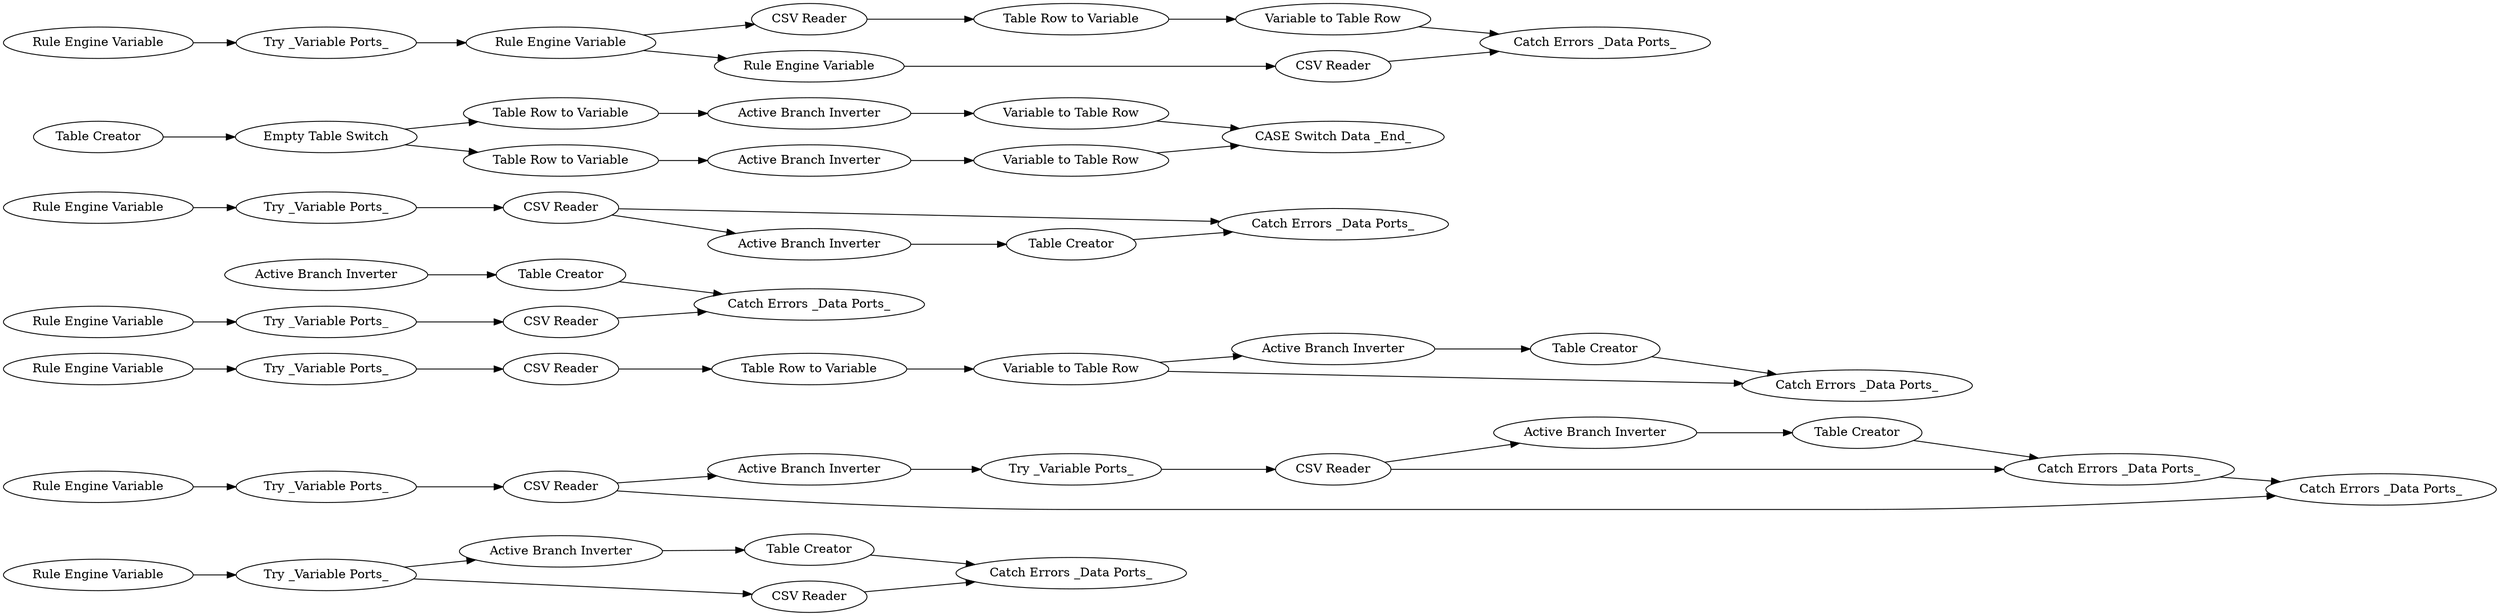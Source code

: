 digraph {
	13 -> 15
	41 -> 42
	20 -> 21
	7 -> 8
	21 -> 19
	14 -> 17
	5 -> 4
	51 -> 49
	2 -> 1
	13 -> 14
	52 -> 60
	39 -> 40
	28 -> 37
	34 -> 28
	27 -> 34
	40 -> 41
	36 -> 33
	57 -> 61
	1 -> 4
	54 -> 9
	22 -> 25
	46 -> 48
	58 -> 52
	25 -> 26
	41 -> 44
	10 -> 11
	37 -> 38
	26 -> 19
	8 -> 11
	46 -> 47
	42 -> 45
	15 -> 16
	49 -> 58
	3 -> 5
	45 -> 46
	61 -> 50
	47 -> 44
	55 -> 23
	48 -> 43
	53 -> 13
	60 -> 50
	35 -> 2
	26 -> 20
	59 -> 57
	38 -> 31
	56 -> 27
	34 -> 36
	43 -> 47
	9 -> 10
	23 -> 22
	49 -> 59
	16 -> 17
	1 -> 3
	33 -> 31
	27 [label="Try _Variable Ports_"]
	57 [label="Active Branch Inverter"]
	55 [label="Rule Engine Variable"]
	7 [label="Active Branch Inverter"]
	9 [label="Try _Variable Ports_"]
	45 [label="Try _Variable Ports_"]
	52 [label="Active Branch Inverter"]
	21 [label="Table Creator"]
	26 [label="Variable to Table Row"]
	58 [label="Table Row to Variable"]
	8 [label="Table Creator"]
	17 [label="Catch Errors _Data Ports_"]
	3 [label="Active Branch Inverter"]
	19 [label="Catch Errors _Data Ports_"]
	49 [label="Empty Table Switch"]
	41 [label="CSV Reader"]
	31 [label="Catch Errors _Data Ports_"]
	51 [label="Table Creator"]
	56 [label="Rule Engine Variable"]
	15 [label="Active Branch Inverter"]
	25 [label="Table Row to Variable"]
	54 [label="Rule Engine Variable"]
	10 [label="CSV Reader"]
	59 [label="Table Row to Variable"]
	16 [label="Table Creator"]
	48 [label="Active Branch Inverter"]
	50 [label="CASE Switch Data _End_"]
	1 [label="CSV Reader"]
	42 [label="Active Branch Inverter"]
	22 [label="CSV Reader"]
	53 [label="Rule Engine Variable"]
	28 [label="CSV Reader"]
	11 [label="Catch Errors _Data Ports_"]
	4 [label="Catch Errors _Data Ports_"]
	23 [label="Try _Variable Ports_"]
	47 [label="Catch Errors _Data Ports_"]
	61 [label="Variable to Table Row"]
	14 [label="CSV Reader"]
	38 [label="Variable to Table Row"]
	60 [label="Variable to Table Row"]
	5 [label="Table Creator"]
	13 [label="Try _Variable Ports_"]
	20 [label="Active Branch Inverter"]
	35 [label="Rule Engine Variable"]
	34 [label="Rule Engine Variable"]
	44 [label="Catch Errors _Data Ports_"]
	43 [label="Table Creator"]
	36 [label="Rule Engine Variable"]
	46 [label="CSV Reader"]
	40 [label="Try _Variable Ports_"]
	39 [label="Rule Engine Variable"]
	33 [label="CSV Reader"]
	2 [label="Try _Variable Ports_"]
	37 [label="Table Row to Variable"]
	rankdir=LR
}
